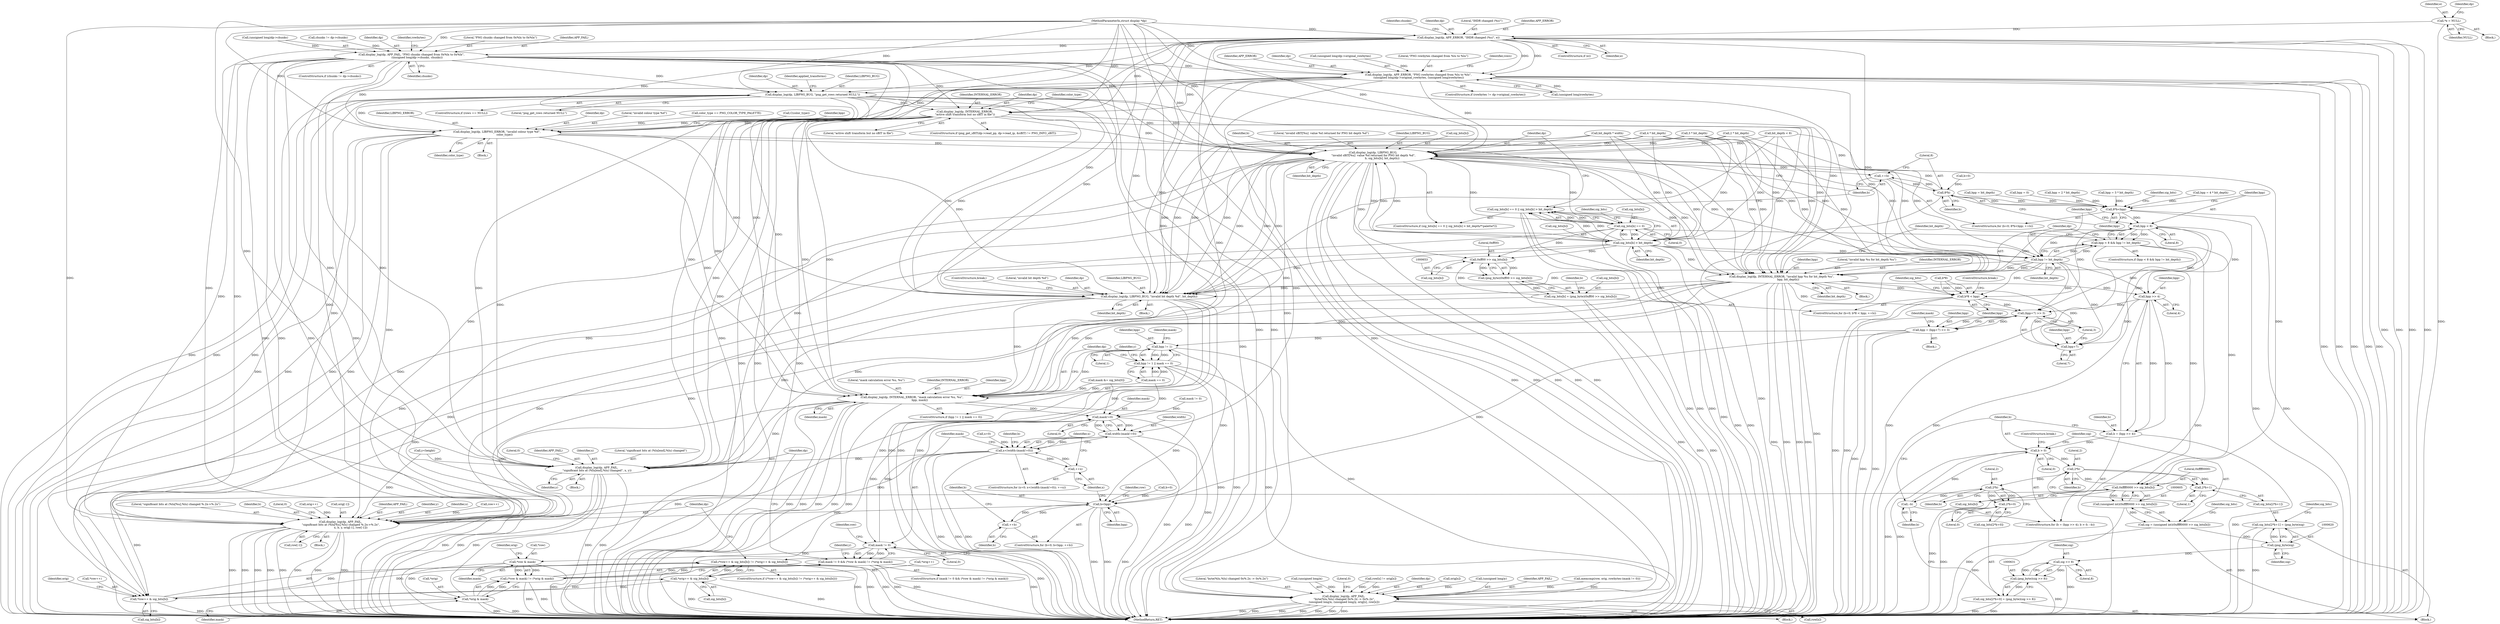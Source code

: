 digraph "0_Android_9d4853418ab2f754c2b63e091c29c5529b8b86ca_21@pointer" {
"1000143" [label="(Call,*e = NULL)"];
"1000188" [label="(Call,display_log(dp, APP_ERROR, \"IHDR changed (%s)\", e))"];
"1000211" [label="(Call,display_log(dp, APP_FAIL, \"PNG chunks changed from 0x%lx to 0x%lx\",\n             (unsigned long)dp->chunks, chunks))"];
"1000236" [label="(Call,display_log(dp, APP_ERROR, \"PNG rowbytes changed from %lu to %lu\",\n (unsigned long)dp->original_rowbytes, (unsigned long)rowbytes))"];
"1000284" [label="(Call,display_log(dp, LIBPNG_BUG, \"png_get_rows returned NULL\"))"];
"1000385" [label="(Call,display_log(dp, APP_FAIL,\n \"byte(%lu,%lu) changed 0x%.2x -> 0x%.2x\",\n (unsigned long)x, (unsigned long)y, orig[x], row[x]))"];
"1000421" [label="(Call,display_log(dp, INTERNAL_ERROR,\n \"active shift transform but no sBIT in file\"))"];
"1000525" [label="(Call,display_log(dp, LIBPNG_ERROR, \"invalid colour type %d\",\n                  color_type))"];
"1000560" [label="(Call,display_log(dp, LIBPNG_BUG,\n \"invalid sBIT[%u]  value %d returned for PNG bit depth %d\",\n                     b, sig_bits[b], bit_depth))"];
"1000545" [label="(Call,++b)"];
"1000541" [label="(Call,8*b)"];
"1000540" [label="(Call,8*b<bpp)"];
"1000571" [label="(Call,bpp < 8)"];
"1000570" [label="(Call,bpp < 8 && bpp != bit_depth)"];
"1000574" [label="(Call,bpp != bit_depth)"];
"1000578" [label="(Call,display_log(dp, INTERNAL_ERROR, \"invalid bpp %u for bit_depth %u\",\n               bpp, bit_depth))"];
"1000592" [label="(Call,bpp >> 4)"];
"1000590" [label="(Call,b = (bpp >> 4))"];
"1000595" [label="(Call,b > 0)"];
"1000615" [label="(Call,2*b)"];
"1000614" [label="(Call,2*b+1)"];
"1000626" [label="(Call,2*b)"];
"1000598" [label="(Call,--b)"];
"1000625" [label="(Call,2*b+0)"];
"1000731" [label="(Call,(bpp+7) >> 3)"];
"1000729" [label="(Call,bpp = (bpp+7) >> 3)"];
"1000748" [label="(Call,bpp != 1)"];
"1000747" [label="(Call,bpp != 1 || mask == 0)"];
"1000754" [label="(Call,display_log(dp, INTERNAL_ERROR, \"mask calculation error %u, %u\",\n                  bpp, mask))"];
"1000793" [label="(Call,mask!=0)"];
"1000791" [label="(Call,width-(mask!=0))"];
"1000789" [label="(Call,x<(width-(mask!=0)))"];
"1000796" [label="(Call,++x)"];
"1000827" [label="(Call,display_log(dp, APP_FAIL,\n \"significant bits at (%lu[%u],%lu) changed %.2x->%.2x\",\n                        x, b, y, orig[-1], row[-1]))"];
"1000859" [label="(Call,display_log(dp, APP_FAIL,\n \"significant bits at (%lu[end],%lu) changed\", x, y))"];
"1000846" [label="(Call,mask != 0)"];
"1000845" [label="(Call,mask != 0 && (*row & mask) != (*orig & mask))"];
"1000850" [label="(Call,*row & mask)"];
"1000849" [label="(Call,(*row & mask) != (*orig & mask))"];
"1000854" [label="(Call,*orig & mask)"];
"1000804" [label="(Call,b<bpp)"];
"1000807" [label="(Call,++b)"];
"1000732" [label="(Call,bpp+7)"];
"1000641" [label="(Call,b*8 < bpp)"];
"1000723" [label="(Call,display_log(dp, LIBPNG_BUG, \"invalid bit depth %d\", bit_depth))"];
"1000550" [label="(Call,sig_bits[b] == 0)"];
"1000549" [label="(Call,sig_bits[b] == 0 || sig_bits[b] > bit_depth)"];
"1000555" [label="(Call,sig_bits[b] > bit_depth)"];
"1000606" [label="(Call,0xffff0000 >> sig_bits[b])"];
"1000604" [label="(Call,(unsigned int)(0xffff0000 >> sig_bits[b]))"];
"1000602" [label="(Call,sig = (unsigned int)(0xffff0000 >> sig_bits[b]))"];
"1000619" [label="(Call,(png_byte)sig)"];
"1000611" [label="(Call,sig_bits[2*b+1] = (png_byte)sig)"];
"1000632" [label="(Call,sig >> 8)"];
"1000630" [label="(Call,(png_byte)(sig >> 8))"];
"1000622" [label="(Call,sig_bits[2*b+0] = (png_byte)(sig >> 8))"];
"1000812" [label="(Call,*row++ & sig_bits[b])"];
"1000811" [label="(Call,(*row++ & sig_bits[b]) != (*orig++ & sig_bits[b]))"];
"1000819" [label="(Call,*orig++ & sig_bits[b])"];
"1000654" [label="(Call,0xff00 >> sig_bits[b])"];
"1000652" [label="(Call,(png_byte)(0xff00 >> sig_bits[b]))"];
"1000648" [label="(Call,sig_bits[b] = (png_byte)(0xff00 >> sig_bits[b]))"];
"1000561" [label="(Identifier,dp)"];
"1000797" [label="(Identifier,x)"];
"1000189" [label="(Identifier,dp)"];
"1000845" [label="(Call,mask != 0 && (*row & mask) != (*orig & mask))"];
"1000723" [label="(Call,display_log(dp, LIBPNG_BUG, \"invalid bit depth %d\", bit_depth))"];
"1000632" [label="(Call,sig >> 8)"];
"1000864" [label="(Identifier,y)"];
"1000834" [label="(Call,orig[-1])"];
"1000822" [label="(Identifier,orig)"];
"1000794" [label="(Identifier,mask)"];
"1000402" [label="(Literal,0)"];
"1000286" [label="(Identifier,LIBPNG_BUG)"];
"1000595" [label="(Call,b > 0)"];
"1000848" [label="(Literal,0)"];
"1000590" [label="(Call,b = (bpp >> 4))"];
"1000551" [label="(Call,sig_bits[b])"];
"1000764" [label="(Call,y<height)"];
"1000526" [label="(Identifier,dp)"];
"1000622" [label="(Call,sig_bits[2*b+0] = (png_byte)(sig >> 8))"];
"1000363" [label="(Block,)"];
"1000628" [label="(Identifier,b)"];
"1000829" [label="(Identifier,APP_FAIL)"];
"1000230" [label="(ControlStructure,if (rowbytes != dp->original_rowbytes))"];
"1000800" [label="(ControlStructure,for (b=0; b<bpp; ++b))"];
"1000191" [label="(Literal,\"IHDR changed (%s)\")"];
"1000528" [label="(Literal,\"invalid colour type %d\")"];
"1000582" [label="(Identifier,bpp)"];
"1000555" [label="(Call,sig_bits[b] > bit_depth)"];
"1000573" [label="(Literal,8)"];
"1000838" [label="(Call,row[-1])"];
"1000819" [label="(Call,*orig++ & sig_bits[b])"];
"1000131" [label="(MethodParameterIn,struct display *dp)"];
"1000568" [label="(Identifier,bit_depth)"];
"1000635" [label="(ControlStructure,break;)"];
"1000485" [label="(Call,3 * bit_depth)"];
"1000577" [label="(Block,)"];
"1000377" [label="(Call,row[x] != orig[x])"];
"1000741" [label="(Call,mask &= sig_bits[0])"];
"1000852" [label="(Identifier,row)"];
"1000789" [label="(Call,x<(width-(mask!=0)))"];
"1000815" [label="(Identifier,row)"];
"1000752" [label="(Identifier,mask)"];
"1000833" [label="(Identifier,y)"];
"1000792" [label="(Identifier,width)"];
"1000594" [label="(Literal,4)"];
"1000734" [label="(Literal,7)"];
"1000586" [label="(Block,)"];
"1000813" [label="(Call,*row++)"];
"1000791" [label="(Call,width-(mask!=0))"];
"1000749" [label="(Identifier,bpp)"];
"1000436" [label="(Call,bpp = bit_depth)"];
"1000608" [label="(Call,sig_bits[b])"];
"1000793" [label="(Call,mask!=0)"];
"1000846" [label="(Call,mask != 0)"];
"1000748" [label="(Call,bpp != 1)"];
"1000804" [label="(Call,b<bpp)"];
"1000806" [label="(Identifier,bpp)"];
"1000188" [label="(Call,display_log(dp, APP_ERROR, \"IHDR changed (%s)\", e))"];
"1000615" [label="(Call,2*b)"];
"1000285" [label="(Identifier,dp)"];
"1000614" [label="(Call,2*b+1)"];
"1000785" [label="(ControlStructure,for (x=0; x<(width-(mask!=0)); ++x))"];
"1000726" [label="(Literal,\"invalid bit depth %d\")"];
"1000855" [label="(Call,*orig)"];
"1000542" [label="(Literal,8)"];
"1000206" [label="(Call,chunks != dp->chunks)"];
"1000591" [label="(Identifier,b)"];
"1000625" [label="(Call,2*b+0)"];
"1000751" [label="(Call,mask == 0)"];
"1000530" [label="(Call,bpp = 0)"];
"1000650" [label="(Identifier,sig_bits)"];
"1000645" [label="(Identifier,bpp)"];
"1000455" [label="(Call,bpp = 2 * bit_depth)"];
"1000801" [label="(Call,b=0)"];
"1000757" [label="(Literal,\"mask calculation error %u, %u\")"];
"1000611" [label="(Call,sig_bits[2*b+1] = (png_byte)sig)"];
"1000583" [label="(Identifier,bit_depth)"];
"1000421" [label="(Call,display_log(dp, INTERNAL_ERROR,\n \"active shift transform but no sBIT in file\"))"];
"1000634" [label="(Literal,8)"];
"1000630" [label="(Call,(png_byte)(sig >> 8))"];
"1000144" [label="(Identifier,e)"];
"1000565" [label="(Call,sig_bits[b])"];
"1000569" [label="(ControlStructure,if (bpp < 8 && bpp != bit_depth))"];
"1000212" [label="(Identifier,dp)"];
"1000205" [label="(ControlStructure,if (chunks != dp->chunks))"];
"1000816" [label="(Call,sig_bits[b])"];
"1000597" [label="(Literal,0)"];
"1000236" [label="(Call,display_log(dp, APP_ERROR, \"PNG rowbytes changed from %lu to %lu\",\n (unsigned long)dp->original_rowbytes, (unsigned long)rowbytes))"];
"1000603" [label="(Identifier,sig)"];
"1000178" [label="(Call,C(color_type))"];
"1000422" [label="(Identifier,dp)"];
"1000531" [label="(Identifier,bpp)"];
"1000536" [label="(ControlStructure,for (b=0; 8*b<bpp; ++b))"];
"1000541" [label="(Call,8*b)"];
"1000623" [label="(Call,sig_bits[2*b+0])"];
"1000483" [label="(Call,bpp = 3 * bit_depth)"];
"1000746" [label="(ControlStructure,if (bpp != 1 || mask == 0))"];
"1000637" [label="(ControlStructure,for (b=0; b*8 < bpp; ++b))"];
"1000389" [label="(Call,(unsigned long)x)"];
"1000575" [label="(Identifier,bpp)"];
"1000581" [label="(Literal,\"invalid bpp %u for bit_depth %u\")"];
"1000831" [label="(Identifier,x)"];
"1000550" [label="(Call,sig_bits[b] == 0)"];
"1000546" [label="(Identifier,b)"];
"1000238" [label="(Identifier,APP_ERROR)"];
"1000607" [label="(Literal,0xffff0000)"];
"1000222" [label="(Identifier,rowbytes)"];
"1000618" [label="(Literal,1)"];
"1000863" [label="(Identifier,x)"];
"1000633" [label="(Identifier,sig)"];
"1000617" [label="(Identifier,b)"];
"1000280" [label="(ControlStructure,if (rows == NULL))"];
"1000730" [label="(Identifier,bpp)"];
"1000642" [label="(Call,b*8)"];
"1000869" [label="(MethodReturn,RET)"];
"1000593" [label="(Identifier,bpp)"];
"1000733" [label="(Identifier,bpp)"];
"1000731" [label="(Call,(bpp+7) >> 3)"];
"1000143" [label="(Call,*e = NULL)"];
"1000589" [label="(ControlStructure,for (b = (bpp >> 4); b > 0; --b))"];
"1000613" [label="(Identifier,sig_bits)"];
"1000386" [label="(Identifier,dp)"];
"1000750" [label="(Literal,1)"];
"1000808" [label="(Identifier,b)"];
"1000292" [label="(Identifier,applied_transforms)"];
"1000659" [label="(ControlStructure,break;)"];
"1000559" [label="(Identifier,bit_depth)"];
"1000807" [label="(Call,++b)"];
"1000571" [label="(Call,bpp < 8)"];
"1000385" [label="(Call,display_log(dp, APP_FAIL,\n \"byte(%lu,%lu) changed 0x%.2x -> 0x%.2x\",\n (unsigned long)x, (unsigned long)y, orig[x], row[x]))"];
"1000529" [label="(Identifier,color_type)"];
"1000859" [label="(Call,display_log(dp, APP_FAIL,\n \"significant bits at (%lu[end],%lu) changed\", x, y))"];
"1000580" [label="(Identifier,INTERNAL_ERROR)"];
"1000856" [label="(Identifier,orig)"];
"1000395" [label="(Call,orig[x])"];
"1000392" [label="(Call,(unsigned long)y)"];
"1000823" [label="(Call,sig_bits[b])"];
"1000237" [label="(Identifier,dp)"];
"1000854" [label="(Call,*orig & mask)"];
"1000814" [label="(Call,row++)"];
"1000537" [label="(Call,b=0)"];
"1000579" [label="(Identifier,dp)"];
"1000616" [label="(Literal,2)"];
"1000599" [label="(Identifier,b)"];
"1000585" [label="(Identifier,bit_depth)"];
"1000578" [label="(Call,display_log(dp, INTERNAL_ERROR, \"invalid bpp %u for bit_depth %u\",\n               bpp, bit_depth))"];
"1000426" [label="(Identifier,color_type)"];
"1000564" [label="(Identifier,b)"];
"1000240" [label="(Call,(unsigned long)dp->original_rowbytes)"];
"1000570" [label="(Call,bpp < 8 && bpp != bit_depth)"];
"1000133" [label="(Block,)"];
"1000520" [label="(Call,4 * bit_depth)"];
"1000629" [label="(Literal,0)"];
"1000387" [label="(Identifier,APP_FAIL)"];
"1000847" [label="(Identifier,mask)"];
"1000190" [label="(Identifier,APP_ERROR)"];
"1000186" [label="(ControlStructure,if (e))"];
"1000830" [label="(Literal,\"significant bits at (%lu[%u],%lu) changed %.2x->%.2x\")"];
"1000548" [label="(ControlStructure,if (sig_bits[b] == 0 || sig_bits[b] > bit_depth/*!palette*/))"];
"1000457" [label="(Call,2 * bit_depth)"];
"1000724" [label="(Identifier,dp)"];
"1000211" [label="(Call,display_log(dp, APP_FAIL, \"PNG chunks changed from 0x%lx to 0x%lx\",\n             (unsigned long)dp->chunks, chunks))"];
"1000627" [label="(Literal,2)"];
"1000272" [label="(Call,bit_depth * width)"];
"1000626" [label="(Call,2*b)"];
"1000335" [label="(Call,memcmp(row, orig, rowbytes-(mask != 0)))"];
"1000239" [label="(Literal,\"PNG rowbytes changed from %lu to %lu\")"];
"1000192" [label="(Identifier,e)"];
"1000725" [label="(Identifier,LIBPNG_BUG)"];
"1000656" [label="(Call,sig_bits[b])"];
"1000214" [label="(Literal,\"PNG chunks changed from 0x%lx to 0x%lx\")"];
"1000576" [label="(Identifier,bit_depth)"];
"1000862" [label="(Literal,\"significant bits at (%lu[end],%lu) changed\")"];
"1000866" [label="(Literal,0)"];
"1000832" [label="(Identifier,b)"];
"1000574" [label="(Call,bpp != bit_depth)"];
"1000423" [label="(Identifier,INTERNAL_ERROR)"];
"1000768" [label="(Identifier,y)"];
"1000624" [label="(Identifier,sig_bits)"];
"1000549" [label="(Call,sig_bits[b] == 0 || sig_bits[b] > bit_depth)"];
"1000762" [label="(Identifier,y)"];
"1000820" [label="(Call,*orig++)"];
"1000860" [label="(Identifier,dp)"];
"1000844" [label="(ControlStructure,if (mask != 0 && (*row & mask) != (*orig & mask)))"];
"1000619" [label="(Call,(png_byte)sig)"];
"1000729" [label="(Call,bpp = (bpp+7) >> 3)"];
"1000556" [label="(Call,sig_bits[b])"];
"1000826" [label="(Block,)"];
"1000853" [label="(Identifier,mask)"];
"1000641" [label="(Call,b*8 < bpp)"];
"1000648" [label="(Call,sig_bits[b] = (png_byte)(0xff00 >> sig_bits[b]))"];
"1000828" [label="(Identifier,dp)"];
"1000786" [label="(Call,x=0)"];
"1000563" [label="(Literal,\"invalid sBIT[%u]  value %d returned for PNG bit depth %d\")"];
"1000220" [label="(Identifier,chunks)"];
"1000850" [label="(Call,*row & mask)"];
"1000796" [label="(Call,++x)"];
"1000827" [label="(Call,display_log(dp, APP_FAIL,\n \"significant bits at (%lu[%u],%lu) changed %.2x->%.2x\",\n                        x, b, y, orig[-1], row[-1]))"];
"1000858" [label="(Block,)"];
"1000145" [label="(Identifier,NULL)"];
"1000727" [label="(Identifier,bit_depth)"];
"1000600" [label="(Block,)"];
"1000652" [label="(Call,(png_byte)(0xff00 >> sig_bits[b]))"];
"1000655" [label="(Literal,0xff00)"];
"1000654" [label="(Call,0xff00 >> sig_bits[b])"];
"1000303" [label="(Call,color_type == PNG_COLOR_TYPE_PALETTE)"];
"1000849" [label="(Call,(*row & mask) != (*orig & mask))"];
"1000602" [label="(Call,sig = (unsigned int)(0xffff0000 >> sig_bits[b]))"];
"1000557" [label="(Identifier,sig_bits)"];
"1000545" [label="(Call,++b)"];
"1000251" [label="(Identifier,rows)"];
"1000525" [label="(Call,display_log(dp, LIBPNG_ERROR, \"invalid colour type %d\",\n                  color_type))"];
"1000554" [label="(Literal,0)"];
"1000756" [label="(Identifier,INTERNAL_ERROR)"];
"1000196" [label="(Identifier,chunks)"];
"1000604" [label="(Call,(unsigned int)(0xffff0000 >> sig_bits[b]))"];
"1000560" [label="(Call,display_log(dp, LIBPNG_BUG,\n \"invalid sBIT[%u]  value %d returned for PNG bit depth %d\",\n                     b, sig_bits[b], bit_depth))"];
"1000843" [label="(Literal,0)"];
"1000649" [label="(Call,sig_bits[b])"];
"1000810" [label="(ControlStructure,if ((*row++ & sig_bits[b]) != (*orig++ & sig_bits[b])))"];
"1000647" [label="(Identifier,b)"];
"1000284" [label="(Call,display_log(dp, LIBPNG_BUG, \"png_get_rows returned NULL\"))"];
"1000213" [label="(Identifier,APP_FAIL)"];
"1000527" [label="(Identifier,LIBPNG_ERROR)"];
"1000759" [label="(Identifier,mask)"];
"1000424" [label="(Literal,\"active shift transform but no sBIT in file\")"];
"1000790" [label="(Identifier,x)"];
"1000427" [label="(Block,)"];
"1000821" [label="(Call,orig++)"];
"1000754" [label="(Call,display_log(dp, INTERNAL_ERROR, \"mask calculation error %u, %u\",\n                  bpp, mask))"];
"1000738" [label="(Identifier,mask)"];
"1000398" [label="(Call,row[x])"];
"1000388" [label="(Literal,\"byte(%lu,%lu) changed 0x%.2x -> 0x%.2x\")"];
"1000552" [label="(Identifier,sig_bits)"];
"1000802" [label="(Identifier,b)"];
"1000728" [label="(ControlStructure,break;)"];
"1000735" [label="(Literal,3)"];
"1000621" [label="(Identifier,sig)"];
"1000562" [label="(Identifier,LIBPNG_BUG)"];
"1000540" [label="(Call,8*b<bpp)"];
"1000857" [label="(Identifier,mask)"];
"1000287" [label="(Literal,\"png_get_rows returned NULL\")"];
"1000812" [label="(Call,*row++ & sig_bits[b])"];
"1000598" [label="(Call,--b)"];
"1000544" [label="(Identifier,bpp)"];
"1000606" [label="(Call,0xffff0000 >> sig_bits[b])"];
"1000592" [label="(Call,bpp >> 4)"];
"1000805" [label="(Identifier,b)"];
"1000596" [label="(Identifier,b)"];
"1000261" [label="(Call,bit_depth < 8)"];
"1000543" [label="(Identifier,b)"];
"1000732" [label="(Call,bpp+7)"];
"1000245" [label="(Call,(unsigned long)rowbytes)"];
"1000612" [label="(Call,sig_bits[2*b+1])"];
"1000518" [label="(Call,bpp = 4 * bit_depth)"];
"1000404" [label="(Block,)"];
"1000747" [label="(Call,bpp != 1 || mask == 0)"];
"1000148" [label="(Identifier,dp)"];
"1000795" [label="(Literal,0)"];
"1000811" [label="(Call,(*row++ & sig_bits[b]) != (*orig++ & sig_bits[b]))"];
"1000861" [label="(Identifier,APP_FAIL)"];
"1000572" [label="(Identifier,bpp)"];
"1000758" [label="(Identifier,bpp)"];
"1000409" [label="(ControlStructure,if (png_get_sBIT(dp->read_pp, dp->read_ip, &sBIT) != PNG_INFO_sBIT))"];
"1000755" [label="(Identifier,dp)"];
"1000215" [label="(Call,(unsigned long)dp->chunks)"];
"1000737" [label="(Call,mask != 0)"];
"1000851" [label="(Call,*row)"];
"1000143" -> "1000133"  [label="AST: "];
"1000143" -> "1000145"  [label="CFG: "];
"1000144" -> "1000143"  [label="AST: "];
"1000145" -> "1000143"  [label="AST: "];
"1000148" -> "1000143"  [label="CFG: "];
"1000143" -> "1000869"  [label="DDG: "];
"1000143" -> "1000188"  [label="DDG: "];
"1000188" -> "1000186"  [label="AST: "];
"1000188" -> "1000192"  [label="CFG: "];
"1000189" -> "1000188"  [label="AST: "];
"1000190" -> "1000188"  [label="AST: "];
"1000191" -> "1000188"  [label="AST: "];
"1000192" -> "1000188"  [label="AST: "];
"1000196" -> "1000188"  [label="CFG: "];
"1000188" -> "1000869"  [label="DDG: "];
"1000188" -> "1000869"  [label="DDG: "];
"1000188" -> "1000869"  [label="DDG: "];
"1000188" -> "1000869"  [label="DDG: "];
"1000131" -> "1000188"  [label="DDG: "];
"1000188" -> "1000211"  [label="DDG: "];
"1000188" -> "1000236"  [label="DDG: "];
"1000188" -> "1000236"  [label="DDG: "];
"1000188" -> "1000284"  [label="DDG: "];
"1000188" -> "1000385"  [label="DDG: "];
"1000188" -> "1000421"  [label="DDG: "];
"1000188" -> "1000525"  [label="DDG: "];
"1000188" -> "1000560"  [label="DDG: "];
"1000188" -> "1000578"  [label="DDG: "];
"1000188" -> "1000723"  [label="DDG: "];
"1000188" -> "1000754"  [label="DDG: "];
"1000188" -> "1000827"  [label="DDG: "];
"1000188" -> "1000859"  [label="DDG: "];
"1000211" -> "1000205"  [label="AST: "];
"1000211" -> "1000220"  [label="CFG: "];
"1000212" -> "1000211"  [label="AST: "];
"1000213" -> "1000211"  [label="AST: "];
"1000214" -> "1000211"  [label="AST: "];
"1000215" -> "1000211"  [label="AST: "];
"1000220" -> "1000211"  [label="AST: "];
"1000222" -> "1000211"  [label="CFG: "];
"1000211" -> "1000869"  [label="DDG: "];
"1000211" -> "1000869"  [label="DDG: "];
"1000211" -> "1000869"  [label="DDG: "];
"1000211" -> "1000869"  [label="DDG: "];
"1000211" -> "1000869"  [label="DDG: "];
"1000131" -> "1000211"  [label="DDG: "];
"1000215" -> "1000211"  [label="DDG: "];
"1000206" -> "1000211"  [label="DDG: "];
"1000211" -> "1000236"  [label="DDG: "];
"1000211" -> "1000284"  [label="DDG: "];
"1000211" -> "1000385"  [label="DDG: "];
"1000211" -> "1000385"  [label="DDG: "];
"1000211" -> "1000421"  [label="DDG: "];
"1000211" -> "1000525"  [label="DDG: "];
"1000211" -> "1000560"  [label="DDG: "];
"1000211" -> "1000578"  [label="DDG: "];
"1000211" -> "1000723"  [label="DDG: "];
"1000211" -> "1000754"  [label="DDG: "];
"1000211" -> "1000827"  [label="DDG: "];
"1000211" -> "1000827"  [label="DDG: "];
"1000211" -> "1000859"  [label="DDG: "];
"1000211" -> "1000859"  [label="DDG: "];
"1000236" -> "1000230"  [label="AST: "];
"1000236" -> "1000245"  [label="CFG: "];
"1000237" -> "1000236"  [label="AST: "];
"1000238" -> "1000236"  [label="AST: "];
"1000239" -> "1000236"  [label="AST: "];
"1000240" -> "1000236"  [label="AST: "];
"1000245" -> "1000236"  [label="AST: "];
"1000251" -> "1000236"  [label="CFG: "];
"1000236" -> "1000869"  [label="DDG: "];
"1000236" -> "1000869"  [label="DDG: "];
"1000236" -> "1000869"  [label="DDG: "];
"1000236" -> "1000869"  [label="DDG: "];
"1000236" -> "1000869"  [label="DDG: "];
"1000131" -> "1000236"  [label="DDG: "];
"1000240" -> "1000236"  [label="DDG: "];
"1000245" -> "1000236"  [label="DDG: "];
"1000236" -> "1000284"  [label="DDG: "];
"1000236" -> "1000385"  [label="DDG: "];
"1000236" -> "1000421"  [label="DDG: "];
"1000236" -> "1000525"  [label="DDG: "];
"1000236" -> "1000560"  [label="DDG: "];
"1000236" -> "1000578"  [label="DDG: "];
"1000236" -> "1000723"  [label="DDG: "];
"1000236" -> "1000754"  [label="DDG: "];
"1000236" -> "1000827"  [label="DDG: "];
"1000236" -> "1000859"  [label="DDG: "];
"1000284" -> "1000280"  [label="AST: "];
"1000284" -> "1000287"  [label="CFG: "];
"1000285" -> "1000284"  [label="AST: "];
"1000286" -> "1000284"  [label="AST: "];
"1000287" -> "1000284"  [label="AST: "];
"1000292" -> "1000284"  [label="CFG: "];
"1000284" -> "1000869"  [label="DDG: "];
"1000284" -> "1000869"  [label="DDG: "];
"1000284" -> "1000869"  [label="DDG: "];
"1000131" -> "1000284"  [label="DDG: "];
"1000284" -> "1000385"  [label="DDG: "];
"1000284" -> "1000421"  [label="DDG: "];
"1000284" -> "1000525"  [label="DDG: "];
"1000284" -> "1000560"  [label="DDG: "];
"1000284" -> "1000560"  [label="DDG: "];
"1000284" -> "1000578"  [label="DDG: "];
"1000284" -> "1000723"  [label="DDG: "];
"1000284" -> "1000723"  [label="DDG: "];
"1000284" -> "1000754"  [label="DDG: "];
"1000284" -> "1000827"  [label="DDG: "];
"1000284" -> "1000859"  [label="DDG: "];
"1000385" -> "1000363"  [label="AST: "];
"1000385" -> "1000398"  [label="CFG: "];
"1000386" -> "1000385"  [label="AST: "];
"1000387" -> "1000385"  [label="AST: "];
"1000388" -> "1000385"  [label="AST: "];
"1000389" -> "1000385"  [label="AST: "];
"1000392" -> "1000385"  [label="AST: "];
"1000395" -> "1000385"  [label="AST: "];
"1000398" -> "1000385"  [label="AST: "];
"1000402" -> "1000385"  [label="CFG: "];
"1000385" -> "1000869"  [label="DDG: "];
"1000385" -> "1000869"  [label="DDG: "];
"1000385" -> "1000869"  [label="DDG: "];
"1000385" -> "1000869"  [label="DDG: "];
"1000385" -> "1000869"  [label="DDG: "];
"1000385" -> "1000869"  [label="DDG: "];
"1000385" -> "1000869"  [label="DDG: "];
"1000131" -> "1000385"  [label="DDG: "];
"1000389" -> "1000385"  [label="DDG: "];
"1000392" -> "1000385"  [label="DDG: "];
"1000377" -> "1000385"  [label="DDG: "];
"1000377" -> "1000385"  [label="DDG: "];
"1000335" -> "1000385"  [label="DDG: "];
"1000335" -> "1000385"  [label="DDG: "];
"1000421" -> "1000409"  [label="AST: "];
"1000421" -> "1000424"  [label="CFG: "];
"1000422" -> "1000421"  [label="AST: "];
"1000423" -> "1000421"  [label="AST: "];
"1000424" -> "1000421"  [label="AST: "];
"1000426" -> "1000421"  [label="CFG: "];
"1000421" -> "1000869"  [label="DDG: "];
"1000421" -> "1000869"  [label="DDG: "];
"1000421" -> "1000869"  [label="DDG: "];
"1000131" -> "1000421"  [label="DDG: "];
"1000421" -> "1000525"  [label="DDG: "];
"1000421" -> "1000560"  [label="DDG: "];
"1000421" -> "1000578"  [label="DDG: "];
"1000421" -> "1000578"  [label="DDG: "];
"1000421" -> "1000723"  [label="DDG: "];
"1000421" -> "1000754"  [label="DDG: "];
"1000421" -> "1000754"  [label="DDG: "];
"1000421" -> "1000827"  [label="DDG: "];
"1000421" -> "1000859"  [label="DDG: "];
"1000525" -> "1000427"  [label="AST: "];
"1000525" -> "1000529"  [label="CFG: "];
"1000526" -> "1000525"  [label="AST: "];
"1000527" -> "1000525"  [label="AST: "];
"1000528" -> "1000525"  [label="AST: "];
"1000529" -> "1000525"  [label="AST: "];
"1000531" -> "1000525"  [label="CFG: "];
"1000525" -> "1000869"  [label="DDG: "];
"1000525" -> "1000869"  [label="DDG: "];
"1000525" -> "1000869"  [label="DDG: "];
"1000525" -> "1000869"  [label="DDG: "];
"1000131" -> "1000525"  [label="DDG: "];
"1000303" -> "1000525"  [label="DDG: "];
"1000178" -> "1000525"  [label="DDG: "];
"1000525" -> "1000560"  [label="DDG: "];
"1000525" -> "1000578"  [label="DDG: "];
"1000525" -> "1000723"  [label="DDG: "];
"1000525" -> "1000754"  [label="DDG: "];
"1000525" -> "1000827"  [label="DDG: "];
"1000525" -> "1000859"  [label="DDG: "];
"1000560" -> "1000548"  [label="AST: "];
"1000560" -> "1000568"  [label="CFG: "];
"1000561" -> "1000560"  [label="AST: "];
"1000562" -> "1000560"  [label="AST: "];
"1000563" -> "1000560"  [label="AST: "];
"1000564" -> "1000560"  [label="AST: "];
"1000565" -> "1000560"  [label="AST: "];
"1000568" -> "1000560"  [label="AST: "];
"1000546" -> "1000560"  [label="CFG: "];
"1000560" -> "1000869"  [label="DDG: "];
"1000560" -> "1000869"  [label="DDG: "];
"1000560" -> "1000869"  [label="DDG: "];
"1000560" -> "1000869"  [label="DDG: "];
"1000560" -> "1000869"  [label="DDG: "];
"1000560" -> "1000545"  [label="DDG: "];
"1000560" -> "1000550"  [label="DDG: "];
"1000560" -> "1000555"  [label="DDG: "];
"1000131" -> "1000560"  [label="DDG: "];
"1000541" -> "1000560"  [label="DDG: "];
"1000555" -> "1000560"  [label="DDG: "];
"1000555" -> "1000560"  [label="DDG: "];
"1000550" -> "1000560"  [label="DDG: "];
"1000457" -> "1000560"  [label="DDG: "];
"1000520" -> "1000560"  [label="DDG: "];
"1000261" -> "1000560"  [label="DDG: "];
"1000272" -> "1000560"  [label="DDG: "];
"1000485" -> "1000560"  [label="DDG: "];
"1000560" -> "1000574"  [label="DDG: "];
"1000560" -> "1000578"  [label="DDG: "];
"1000560" -> "1000578"  [label="DDG: "];
"1000560" -> "1000606"  [label="DDG: "];
"1000560" -> "1000654"  [label="DDG: "];
"1000560" -> "1000723"  [label="DDG: "];
"1000560" -> "1000723"  [label="DDG: "];
"1000560" -> "1000723"  [label="DDG: "];
"1000560" -> "1000754"  [label="DDG: "];
"1000560" -> "1000812"  [label="DDG: "];
"1000560" -> "1000827"  [label="DDG: "];
"1000560" -> "1000859"  [label="DDG: "];
"1000545" -> "1000536"  [label="AST: "];
"1000545" -> "1000546"  [label="CFG: "];
"1000546" -> "1000545"  [label="AST: "];
"1000542" -> "1000545"  [label="CFG: "];
"1000545" -> "1000541"  [label="DDG: "];
"1000541" -> "1000545"  [label="DDG: "];
"1000541" -> "1000540"  [label="AST: "];
"1000541" -> "1000543"  [label="CFG: "];
"1000542" -> "1000541"  [label="AST: "];
"1000543" -> "1000541"  [label="AST: "];
"1000544" -> "1000541"  [label="CFG: "];
"1000541" -> "1000869"  [label="DDG: "];
"1000541" -> "1000540"  [label="DDG: "];
"1000541" -> "1000540"  [label="DDG: "];
"1000537" -> "1000541"  [label="DDG: "];
"1000540" -> "1000536"  [label="AST: "];
"1000540" -> "1000544"  [label="CFG: "];
"1000544" -> "1000540"  [label="AST: "];
"1000552" -> "1000540"  [label="CFG: "];
"1000572" -> "1000540"  [label="CFG: "];
"1000540" -> "1000869"  [label="DDG: "];
"1000540" -> "1000869"  [label="DDG: "];
"1000436" -> "1000540"  [label="DDG: "];
"1000530" -> "1000540"  [label="DDG: "];
"1000518" -> "1000540"  [label="DDG: "];
"1000455" -> "1000540"  [label="DDG: "];
"1000483" -> "1000540"  [label="DDG: "];
"1000540" -> "1000571"  [label="DDG: "];
"1000571" -> "1000570"  [label="AST: "];
"1000571" -> "1000573"  [label="CFG: "];
"1000572" -> "1000571"  [label="AST: "];
"1000573" -> "1000571"  [label="AST: "];
"1000575" -> "1000571"  [label="CFG: "];
"1000570" -> "1000571"  [label="CFG: "];
"1000571" -> "1000570"  [label="DDG: "];
"1000571" -> "1000570"  [label="DDG: "];
"1000571" -> "1000574"  [label="DDG: "];
"1000571" -> "1000578"  [label="DDG: "];
"1000571" -> "1000592"  [label="DDG: "];
"1000571" -> "1000641"  [label="DDG: "];
"1000571" -> "1000731"  [label="DDG: "];
"1000571" -> "1000732"  [label="DDG: "];
"1000570" -> "1000569"  [label="AST: "];
"1000570" -> "1000574"  [label="CFG: "];
"1000574" -> "1000570"  [label="AST: "];
"1000579" -> "1000570"  [label="CFG: "];
"1000585" -> "1000570"  [label="CFG: "];
"1000570" -> "1000869"  [label="DDG: "];
"1000570" -> "1000869"  [label="DDG: "];
"1000570" -> "1000869"  [label="DDG: "];
"1000574" -> "1000570"  [label="DDG: "];
"1000574" -> "1000570"  [label="DDG: "];
"1000574" -> "1000576"  [label="CFG: "];
"1000575" -> "1000574"  [label="AST: "];
"1000576" -> "1000574"  [label="AST: "];
"1000574" -> "1000869"  [label="DDG: "];
"1000457" -> "1000574"  [label="DDG: "];
"1000520" -> "1000574"  [label="DDG: "];
"1000555" -> "1000574"  [label="DDG: "];
"1000261" -> "1000574"  [label="DDG: "];
"1000272" -> "1000574"  [label="DDG: "];
"1000485" -> "1000574"  [label="DDG: "];
"1000574" -> "1000578"  [label="DDG: "];
"1000574" -> "1000578"  [label="DDG: "];
"1000574" -> "1000592"  [label="DDG: "];
"1000574" -> "1000641"  [label="DDG: "];
"1000574" -> "1000723"  [label="DDG: "];
"1000574" -> "1000731"  [label="DDG: "];
"1000574" -> "1000732"  [label="DDG: "];
"1000578" -> "1000577"  [label="AST: "];
"1000578" -> "1000583"  [label="CFG: "];
"1000579" -> "1000578"  [label="AST: "];
"1000580" -> "1000578"  [label="AST: "];
"1000581" -> "1000578"  [label="AST: "];
"1000582" -> "1000578"  [label="AST: "];
"1000583" -> "1000578"  [label="AST: "];
"1000585" -> "1000578"  [label="CFG: "];
"1000578" -> "1000869"  [label="DDG: "];
"1000578" -> "1000869"  [label="DDG: "];
"1000578" -> "1000869"  [label="DDG: "];
"1000578" -> "1000869"  [label="DDG: "];
"1000131" -> "1000578"  [label="DDG: "];
"1000457" -> "1000578"  [label="DDG: "];
"1000520" -> "1000578"  [label="DDG: "];
"1000555" -> "1000578"  [label="DDG: "];
"1000261" -> "1000578"  [label="DDG: "];
"1000272" -> "1000578"  [label="DDG: "];
"1000485" -> "1000578"  [label="DDG: "];
"1000578" -> "1000592"  [label="DDG: "];
"1000578" -> "1000641"  [label="DDG: "];
"1000578" -> "1000723"  [label="DDG: "];
"1000578" -> "1000723"  [label="DDG: "];
"1000578" -> "1000731"  [label="DDG: "];
"1000578" -> "1000732"  [label="DDG: "];
"1000578" -> "1000754"  [label="DDG: "];
"1000578" -> "1000754"  [label="DDG: "];
"1000578" -> "1000827"  [label="DDG: "];
"1000578" -> "1000859"  [label="DDG: "];
"1000592" -> "1000590"  [label="AST: "];
"1000592" -> "1000594"  [label="CFG: "];
"1000593" -> "1000592"  [label="AST: "];
"1000594" -> "1000592"  [label="AST: "];
"1000590" -> "1000592"  [label="CFG: "];
"1000592" -> "1000590"  [label="DDG: "];
"1000592" -> "1000590"  [label="DDG: "];
"1000592" -> "1000731"  [label="DDG: "];
"1000592" -> "1000732"  [label="DDG: "];
"1000590" -> "1000589"  [label="AST: "];
"1000591" -> "1000590"  [label="AST: "];
"1000596" -> "1000590"  [label="CFG: "];
"1000590" -> "1000869"  [label="DDG: "];
"1000590" -> "1000595"  [label="DDG: "];
"1000595" -> "1000589"  [label="AST: "];
"1000595" -> "1000597"  [label="CFG: "];
"1000596" -> "1000595"  [label="AST: "];
"1000597" -> "1000595"  [label="AST: "];
"1000603" -> "1000595"  [label="CFG: "];
"1000635" -> "1000595"  [label="CFG: "];
"1000595" -> "1000869"  [label="DDG: "];
"1000595" -> "1000869"  [label="DDG: "];
"1000598" -> "1000595"  [label="DDG: "];
"1000595" -> "1000615"  [label="DDG: "];
"1000615" -> "1000614"  [label="AST: "];
"1000615" -> "1000617"  [label="CFG: "];
"1000616" -> "1000615"  [label="AST: "];
"1000617" -> "1000615"  [label="AST: "];
"1000618" -> "1000615"  [label="CFG: "];
"1000615" -> "1000614"  [label="DDG: "];
"1000615" -> "1000614"  [label="DDG: "];
"1000615" -> "1000626"  [label="DDG: "];
"1000614" -> "1000612"  [label="AST: "];
"1000614" -> "1000618"  [label="CFG: "];
"1000618" -> "1000614"  [label="AST: "];
"1000612" -> "1000614"  [label="CFG: "];
"1000626" -> "1000625"  [label="AST: "];
"1000626" -> "1000628"  [label="CFG: "];
"1000627" -> "1000626"  [label="AST: "];
"1000628" -> "1000626"  [label="AST: "];
"1000629" -> "1000626"  [label="CFG: "];
"1000626" -> "1000598"  [label="DDG: "];
"1000626" -> "1000625"  [label="DDG: "];
"1000626" -> "1000625"  [label="DDG: "];
"1000598" -> "1000589"  [label="AST: "];
"1000598" -> "1000599"  [label="CFG: "];
"1000599" -> "1000598"  [label="AST: "];
"1000596" -> "1000598"  [label="CFG: "];
"1000625" -> "1000623"  [label="AST: "];
"1000625" -> "1000629"  [label="CFG: "];
"1000629" -> "1000625"  [label="AST: "];
"1000623" -> "1000625"  [label="CFG: "];
"1000625" -> "1000869"  [label="DDG: "];
"1000731" -> "1000729"  [label="AST: "];
"1000731" -> "1000735"  [label="CFG: "];
"1000732" -> "1000731"  [label="AST: "];
"1000735" -> "1000731"  [label="AST: "];
"1000729" -> "1000731"  [label="CFG: "];
"1000731" -> "1000869"  [label="DDG: "];
"1000731" -> "1000729"  [label="DDG: "];
"1000731" -> "1000729"  [label="DDG: "];
"1000641" -> "1000731"  [label="DDG: "];
"1000729" -> "1000404"  [label="AST: "];
"1000730" -> "1000729"  [label="AST: "];
"1000738" -> "1000729"  [label="CFG: "];
"1000729" -> "1000869"  [label="DDG: "];
"1000729" -> "1000869"  [label="DDG: "];
"1000729" -> "1000748"  [label="DDG: "];
"1000729" -> "1000804"  [label="DDG: "];
"1000748" -> "1000747"  [label="AST: "];
"1000748" -> "1000750"  [label="CFG: "];
"1000749" -> "1000748"  [label="AST: "];
"1000750" -> "1000748"  [label="AST: "];
"1000752" -> "1000748"  [label="CFG: "];
"1000747" -> "1000748"  [label="CFG: "];
"1000748" -> "1000869"  [label="DDG: "];
"1000748" -> "1000747"  [label="DDG: "];
"1000748" -> "1000747"  [label="DDG: "];
"1000748" -> "1000754"  [label="DDG: "];
"1000748" -> "1000804"  [label="DDG: "];
"1000747" -> "1000746"  [label="AST: "];
"1000747" -> "1000751"  [label="CFG: "];
"1000751" -> "1000747"  [label="AST: "];
"1000755" -> "1000747"  [label="CFG: "];
"1000762" -> "1000747"  [label="CFG: "];
"1000747" -> "1000869"  [label="DDG: "];
"1000747" -> "1000869"  [label="DDG: "];
"1000747" -> "1000869"  [label="DDG: "];
"1000751" -> "1000747"  [label="DDG: "];
"1000751" -> "1000747"  [label="DDG: "];
"1000754" -> "1000746"  [label="AST: "];
"1000754" -> "1000759"  [label="CFG: "];
"1000755" -> "1000754"  [label="AST: "];
"1000756" -> "1000754"  [label="AST: "];
"1000757" -> "1000754"  [label="AST: "];
"1000758" -> "1000754"  [label="AST: "];
"1000759" -> "1000754"  [label="AST: "];
"1000762" -> "1000754"  [label="CFG: "];
"1000754" -> "1000869"  [label="DDG: "];
"1000754" -> "1000869"  [label="DDG: "];
"1000754" -> "1000869"  [label="DDG: "];
"1000754" -> "1000869"  [label="DDG: "];
"1000754" -> "1000869"  [label="DDG: "];
"1000723" -> "1000754"  [label="DDG: "];
"1000131" -> "1000754"  [label="DDG: "];
"1000741" -> "1000754"  [label="DDG: "];
"1000751" -> "1000754"  [label="DDG: "];
"1000754" -> "1000793"  [label="DDG: "];
"1000754" -> "1000804"  [label="DDG: "];
"1000754" -> "1000827"  [label="DDG: "];
"1000754" -> "1000859"  [label="DDG: "];
"1000793" -> "1000791"  [label="AST: "];
"1000793" -> "1000795"  [label="CFG: "];
"1000794" -> "1000793"  [label="AST: "];
"1000795" -> "1000793"  [label="AST: "];
"1000791" -> "1000793"  [label="CFG: "];
"1000793" -> "1000869"  [label="DDG: "];
"1000793" -> "1000791"  [label="DDG: "];
"1000793" -> "1000791"  [label="DDG: "];
"1000741" -> "1000793"  [label="DDG: "];
"1000854" -> "1000793"  [label="DDG: "];
"1000751" -> "1000793"  [label="DDG: "];
"1000846" -> "1000793"  [label="DDG: "];
"1000737" -> "1000793"  [label="DDG: "];
"1000793" -> "1000846"  [label="DDG: "];
"1000791" -> "1000789"  [label="AST: "];
"1000792" -> "1000791"  [label="AST: "];
"1000789" -> "1000791"  [label="CFG: "];
"1000791" -> "1000869"  [label="DDG: "];
"1000791" -> "1000869"  [label="DDG: "];
"1000791" -> "1000789"  [label="DDG: "];
"1000791" -> "1000789"  [label="DDG: "];
"1000272" -> "1000791"  [label="DDG: "];
"1000789" -> "1000785"  [label="AST: "];
"1000790" -> "1000789"  [label="AST: "];
"1000802" -> "1000789"  [label="CFG: "];
"1000847" -> "1000789"  [label="CFG: "];
"1000789" -> "1000869"  [label="DDG: "];
"1000789" -> "1000869"  [label="DDG: "];
"1000789" -> "1000869"  [label="DDG: "];
"1000786" -> "1000789"  [label="DDG: "];
"1000796" -> "1000789"  [label="DDG: "];
"1000789" -> "1000796"  [label="DDG: "];
"1000789" -> "1000827"  [label="DDG: "];
"1000789" -> "1000859"  [label="DDG: "];
"1000796" -> "1000785"  [label="AST: "];
"1000796" -> "1000797"  [label="CFG: "];
"1000797" -> "1000796"  [label="AST: "];
"1000790" -> "1000796"  [label="CFG: "];
"1000827" -> "1000826"  [label="AST: "];
"1000827" -> "1000838"  [label="CFG: "];
"1000828" -> "1000827"  [label="AST: "];
"1000829" -> "1000827"  [label="AST: "];
"1000830" -> "1000827"  [label="AST: "];
"1000831" -> "1000827"  [label="AST: "];
"1000832" -> "1000827"  [label="AST: "];
"1000833" -> "1000827"  [label="AST: "];
"1000834" -> "1000827"  [label="AST: "];
"1000838" -> "1000827"  [label="AST: "];
"1000843" -> "1000827"  [label="CFG: "];
"1000827" -> "1000869"  [label="DDG: "];
"1000827" -> "1000869"  [label="DDG: "];
"1000827" -> "1000869"  [label="DDG: "];
"1000827" -> "1000869"  [label="DDG: "];
"1000827" -> "1000869"  [label="DDG: "];
"1000827" -> "1000869"  [label="DDG: "];
"1000827" -> "1000869"  [label="DDG: "];
"1000827" -> "1000869"  [label="DDG: "];
"1000723" -> "1000827"  [label="DDG: "];
"1000131" -> "1000827"  [label="DDG: "];
"1000804" -> "1000827"  [label="DDG: "];
"1000764" -> "1000827"  [label="DDG: "];
"1000821" -> "1000827"  [label="DDG: "];
"1000814" -> "1000827"  [label="DDG: "];
"1000859" -> "1000858"  [label="AST: "];
"1000859" -> "1000864"  [label="CFG: "];
"1000860" -> "1000859"  [label="AST: "];
"1000861" -> "1000859"  [label="AST: "];
"1000862" -> "1000859"  [label="AST: "];
"1000863" -> "1000859"  [label="AST: "];
"1000864" -> "1000859"  [label="AST: "];
"1000866" -> "1000859"  [label="CFG: "];
"1000859" -> "1000869"  [label="DDG: "];
"1000859" -> "1000869"  [label="DDG: "];
"1000859" -> "1000869"  [label="DDG: "];
"1000859" -> "1000869"  [label="DDG: "];
"1000859" -> "1000869"  [label="DDG: "];
"1000723" -> "1000859"  [label="DDG: "];
"1000131" -> "1000859"  [label="DDG: "];
"1000764" -> "1000859"  [label="DDG: "];
"1000846" -> "1000845"  [label="AST: "];
"1000846" -> "1000848"  [label="CFG: "];
"1000847" -> "1000846"  [label="AST: "];
"1000848" -> "1000846"  [label="AST: "];
"1000852" -> "1000846"  [label="CFG: "];
"1000845" -> "1000846"  [label="CFG: "];
"1000846" -> "1000869"  [label="DDG: "];
"1000846" -> "1000845"  [label="DDG: "];
"1000846" -> "1000845"  [label="DDG: "];
"1000846" -> "1000850"  [label="DDG: "];
"1000845" -> "1000844"  [label="AST: "];
"1000845" -> "1000849"  [label="CFG: "];
"1000849" -> "1000845"  [label="AST: "];
"1000860" -> "1000845"  [label="CFG: "];
"1000768" -> "1000845"  [label="CFG: "];
"1000845" -> "1000869"  [label="DDG: "];
"1000845" -> "1000869"  [label="DDG: "];
"1000845" -> "1000869"  [label="DDG: "];
"1000849" -> "1000845"  [label="DDG: "];
"1000849" -> "1000845"  [label="DDG: "];
"1000850" -> "1000849"  [label="AST: "];
"1000850" -> "1000853"  [label="CFG: "];
"1000851" -> "1000850"  [label="AST: "];
"1000853" -> "1000850"  [label="AST: "];
"1000856" -> "1000850"  [label="CFG: "];
"1000850" -> "1000869"  [label="DDG: "];
"1000850" -> "1000849"  [label="DDG: "];
"1000850" -> "1000849"  [label="DDG: "];
"1000850" -> "1000854"  [label="DDG: "];
"1000849" -> "1000854"  [label="CFG: "];
"1000854" -> "1000849"  [label="AST: "];
"1000849" -> "1000869"  [label="DDG: "];
"1000849" -> "1000869"  [label="DDG: "];
"1000854" -> "1000849"  [label="DDG: "];
"1000854" -> "1000849"  [label="DDG: "];
"1000854" -> "1000857"  [label="CFG: "];
"1000855" -> "1000854"  [label="AST: "];
"1000857" -> "1000854"  [label="AST: "];
"1000854" -> "1000869"  [label="DDG: "];
"1000854" -> "1000869"  [label="DDG: "];
"1000804" -> "1000800"  [label="AST: "];
"1000804" -> "1000806"  [label="CFG: "];
"1000805" -> "1000804"  [label="AST: "];
"1000806" -> "1000804"  [label="AST: "];
"1000815" -> "1000804"  [label="CFG: "];
"1000797" -> "1000804"  [label="CFG: "];
"1000804" -> "1000869"  [label="DDG: "];
"1000804" -> "1000869"  [label="DDG: "];
"1000804" -> "1000869"  [label="DDG: "];
"1000807" -> "1000804"  [label="DDG: "];
"1000801" -> "1000804"  [label="DDG: "];
"1000804" -> "1000807"  [label="DDG: "];
"1000807" -> "1000800"  [label="AST: "];
"1000807" -> "1000808"  [label="CFG: "];
"1000808" -> "1000807"  [label="AST: "];
"1000805" -> "1000807"  [label="CFG: "];
"1000732" -> "1000734"  [label="CFG: "];
"1000733" -> "1000732"  [label="AST: "];
"1000734" -> "1000732"  [label="AST: "];
"1000735" -> "1000732"  [label="CFG: "];
"1000641" -> "1000732"  [label="DDG: "];
"1000641" -> "1000637"  [label="AST: "];
"1000641" -> "1000645"  [label="CFG: "];
"1000642" -> "1000641"  [label="AST: "];
"1000645" -> "1000641"  [label="AST: "];
"1000650" -> "1000641"  [label="CFG: "];
"1000659" -> "1000641"  [label="CFG: "];
"1000641" -> "1000869"  [label="DDG: "];
"1000641" -> "1000869"  [label="DDG: "];
"1000642" -> "1000641"  [label="DDG: "];
"1000642" -> "1000641"  [label="DDG: "];
"1000723" -> "1000586"  [label="AST: "];
"1000723" -> "1000727"  [label="CFG: "];
"1000724" -> "1000723"  [label="AST: "];
"1000725" -> "1000723"  [label="AST: "];
"1000726" -> "1000723"  [label="AST: "];
"1000727" -> "1000723"  [label="AST: "];
"1000728" -> "1000723"  [label="CFG: "];
"1000723" -> "1000869"  [label="DDG: "];
"1000723" -> "1000869"  [label="DDG: "];
"1000723" -> "1000869"  [label="DDG: "];
"1000723" -> "1000869"  [label="DDG: "];
"1000131" -> "1000723"  [label="DDG: "];
"1000457" -> "1000723"  [label="DDG: "];
"1000520" -> "1000723"  [label="DDG: "];
"1000555" -> "1000723"  [label="DDG: "];
"1000261" -> "1000723"  [label="DDG: "];
"1000272" -> "1000723"  [label="DDG: "];
"1000485" -> "1000723"  [label="DDG: "];
"1000550" -> "1000549"  [label="AST: "];
"1000550" -> "1000554"  [label="CFG: "];
"1000551" -> "1000550"  [label="AST: "];
"1000554" -> "1000550"  [label="AST: "];
"1000557" -> "1000550"  [label="CFG: "];
"1000549" -> "1000550"  [label="CFG: "];
"1000550" -> "1000869"  [label="DDG: "];
"1000550" -> "1000549"  [label="DDG: "];
"1000550" -> "1000549"  [label="DDG: "];
"1000555" -> "1000550"  [label="DDG: "];
"1000550" -> "1000555"  [label="DDG: "];
"1000550" -> "1000606"  [label="DDG: "];
"1000550" -> "1000654"  [label="DDG: "];
"1000550" -> "1000812"  [label="DDG: "];
"1000549" -> "1000548"  [label="AST: "];
"1000549" -> "1000555"  [label="CFG: "];
"1000555" -> "1000549"  [label="AST: "];
"1000561" -> "1000549"  [label="CFG: "];
"1000546" -> "1000549"  [label="CFG: "];
"1000549" -> "1000869"  [label="DDG: "];
"1000549" -> "1000869"  [label="DDG: "];
"1000549" -> "1000869"  [label="DDG: "];
"1000555" -> "1000549"  [label="DDG: "];
"1000555" -> "1000549"  [label="DDG: "];
"1000555" -> "1000559"  [label="CFG: "];
"1000556" -> "1000555"  [label="AST: "];
"1000559" -> "1000555"  [label="AST: "];
"1000555" -> "1000869"  [label="DDG: "];
"1000555" -> "1000869"  [label="DDG: "];
"1000457" -> "1000555"  [label="DDG: "];
"1000520" -> "1000555"  [label="DDG: "];
"1000261" -> "1000555"  [label="DDG: "];
"1000272" -> "1000555"  [label="DDG: "];
"1000485" -> "1000555"  [label="DDG: "];
"1000555" -> "1000606"  [label="DDG: "];
"1000555" -> "1000654"  [label="DDG: "];
"1000555" -> "1000812"  [label="DDG: "];
"1000606" -> "1000604"  [label="AST: "];
"1000606" -> "1000608"  [label="CFG: "];
"1000607" -> "1000606"  [label="AST: "];
"1000608" -> "1000606"  [label="AST: "];
"1000604" -> "1000606"  [label="CFG: "];
"1000606" -> "1000869"  [label="DDG: "];
"1000606" -> "1000604"  [label="DDG: "];
"1000606" -> "1000604"  [label="DDG: "];
"1000606" -> "1000812"  [label="DDG: "];
"1000604" -> "1000602"  [label="AST: "];
"1000605" -> "1000604"  [label="AST: "];
"1000602" -> "1000604"  [label="CFG: "];
"1000604" -> "1000869"  [label="DDG: "];
"1000604" -> "1000602"  [label="DDG: "];
"1000602" -> "1000600"  [label="AST: "];
"1000603" -> "1000602"  [label="AST: "];
"1000613" -> "1000602"  [label="CFG: "];
"1000602" -> "1000869"  [label="DDG: "];
"1000602" -> "1000619"  [label="DDG: "];
"1000619" -> "1000611"  [label="AST: "];
"1000619" -> "1000621"  [label="CFG: "];
"1000620" -> "1000619"  [label="AST: "];
"1000621" -> "1000619"  [label="AST: "];
"1000611" -> "1000619"  [label="CFG: "];
"1000619" -> "1000611"  [label="DDG: "];
"1000619" -> "1000632"  [label="DDG: "];
"1000611" -> "1000600"  [label="AST: "];
"1000612" -> "1000611"  [label="AST: "];
"1000624" -> "1000611"  [label="CFG: "];
"1000611" -> "1000869"  [label="DDG: "];
"1000611" -> "1000869"  [label="DDG: "];
"1000632" -> "1000630"  [label="AST: "];
"1000632" -> "1000634"  [label="CFG: "];
"1000633" -> "1000632"  [label="AST: "];
"1000634" -> "1000632"  [label="AST: "];
"1000630" -> "1000632"  [label="CFG: "];
"1000632" -> "1000869"  [label="DDG: "];
"1000632" -> "1000630"  [label="DDG: "];
"1000632" -> "1000630"  [label="DDG: "];
"1000630" -> "1000622"  [label="AST: "];
"1000631" -> "1000630"  [label="AST: "];
"1000622" -> "1000630"  [label="CFG: "];
"1000630" -> "1000869"  [label="DDG: "];
"1000630" -> "1000622"  [label="DDG: "];
"1000622" -> "1000600"  [label="AST: "];
"1000623" -> "1000622"  [label="AST: "];
"1000599" -> "1000622"  [label="CFG: "];
"1000622" -> "1000869"  [label="DDG: "];
"1000622" -> "1000869"  [label="DDG: "];
"1000812" -> "1000811"  [label="AST: "];
"1000812" -> "1000816"  [label="CFG: "];
"1000813" -> "1000812"  [label="AST: "];
"1000816" -> "1000812"  [label="AST: "];
"1000822" -> "1000812"  [label="CFG: "];
"1000812" -> "1000869"  [label="DDG: "];
"1000812" -> "1000811"  [label="DDG: "];
"1000812" -> "1000811"  [label="DDG: "];
"1000819" -> "1000812"  [label="DDG: "];
"1000648" -> "1000812"  [label="DDG: "];
"1000812" -> "1000819"  [label="DDG: "];
"1000811" -> "1000810"  [label="AST: "];
"1000811" -> "1000819"  [label="CFG: "];
"1000819" -> "1000811"  [label="AST: "];
"1000828" -> "1000811"  [label="CFG: "];
"1000808" -> "1000811"  [label="CFG: "];
"1000811" -> "1000869"  [label="DDG: "];
"1000811" -> "1000869"  [label="DDG: "];
"1000811" -> "1000869"  [label="DDG: "];
"1000819" -> "1000811"  [label="DDG: "];
"1000819" -> "1000811"  [label="DDG: "];
"1000819" -> "1000823"  [label="CFG: "];
"1000820" -> "1000819"  [label="AST: "];
"1000823" -> "1000819"  [label="AST: "];
"1000819" -> "1000869"  [label="DDG: "];
"1000819" -> "1000869"  [label="DDG: "];
"1000654" -> "1000652"  [label="AST: "];
"1000654" -> "1000656"  [label="CFG: "];
"1000655" -> "1000654"  [label="AST: "];
"1000656" -> "1000654"  [label="AST: "];
"1000652" -> "1000654"  [label="CFG: "];
"1000654" -> "1000652"  [label="DDG: "];
"1000654" -> "1000652"  [label="DDG: "];
"1000648" -> "1000654"  [label="DDG: "];
"1000652" -> "1000648"  [label="AST: "];
"1000653" -> "1000652"  [label="AST: "];
"1000648" -> "1000652"  [label="CFG: "];
"1000652" -> "1000869"  [label="DDG: "];
"1000652" -> "1000648"  [label="DDG: "];
"1000648" -> "1000637"  [label="AST: "];
"1000649" -> "1000648"  [label="AST: "];
"1000647" -> "1000648"  [label="CFG: "];
"1000648" -> "1000869"  [label="DDG: "];
"1000648" -> "1000869"  [label="DDG: "];
}
